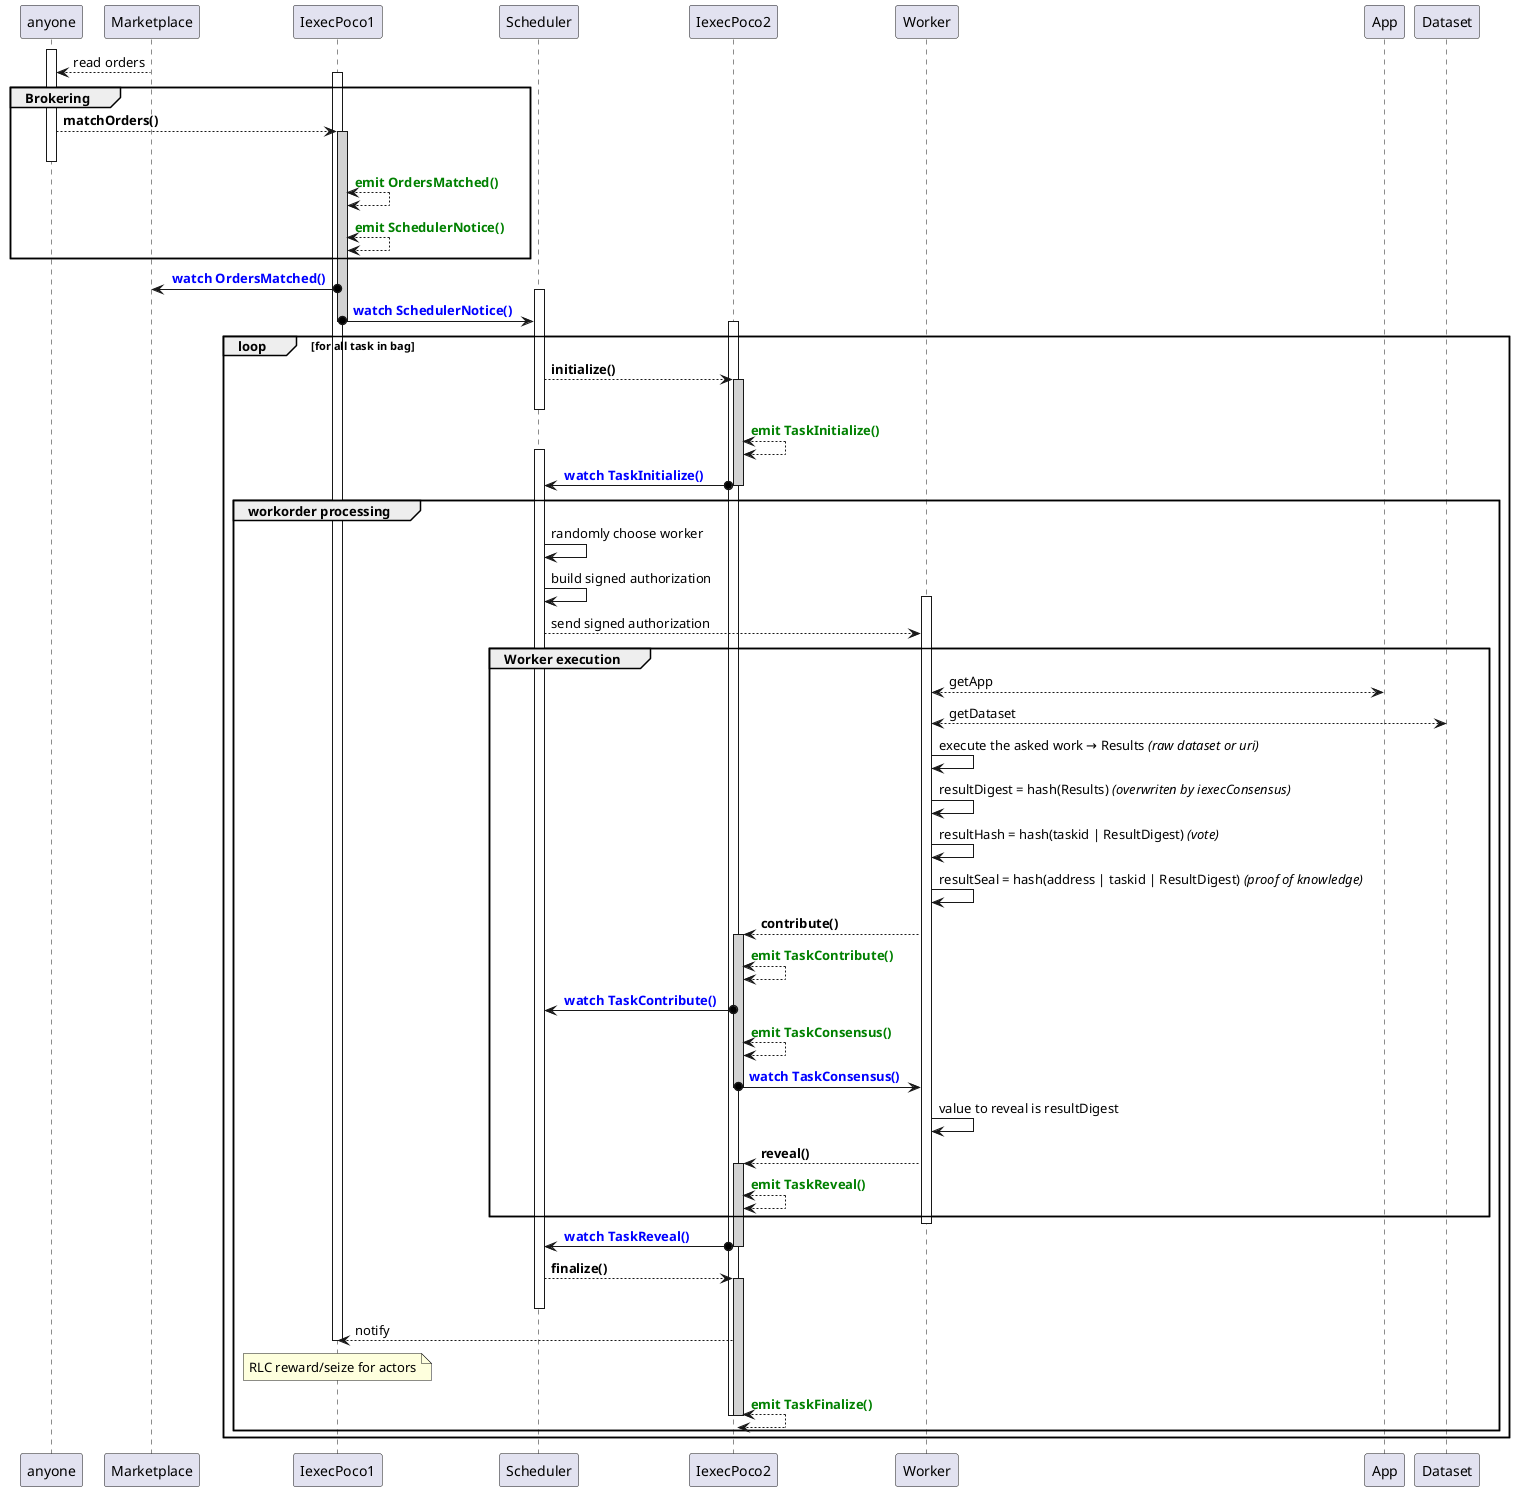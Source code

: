 @startuml

activate anyone
Marketplace --> anyone  : read orders
activate IexecPoco1

group Brokering
	anyone --> IexecPoco1 : <b>matchOrders()
	activate IexecPoco1 #lightgrey
	deactivate anyone
	IexecPoco1 <--> IexecPoco1 : <font color=green><b>emit OrdersMatched()
	IexecPoco1 <--> IexecPoco1 : <font color=green><b>emit SchedulerNotice()
end

IexecPoco1 o-> Marketplace : <font color=blue><b> watch OrdersMatched()
deactivate Marketplace
activate Scheduler
IexecPoco1 o-> Scheduler : <font color=blue><b> watch SchedulerNotice()
deactivate IexecPoco1

loop for all task in bag

	activate IexecPoco2
	Scheduler --> IexecPoco2 : <b>initialize()
	activate IexecPoco2 #lightgrey
	deactivate Scheduler
	IexecPoco2 <--> IexecPoco2 : <font color=green><b>emit TaskInitialize()
	activate Scheduler
	IexecPoco2 o-> Scheduler : <font color=blue><b> watch TaskInitialize()
	deactivate IexecPoco2

	group workorder processing
		Scheduler -> Scheduler : randomly choose worker
		Scheduler -> Scheduler : build signed authorization
		activate Worker
		Scheduler --> Worker : send signed authorization

		group Worker execution
			Worker  <--> App : getApp
			Worker  <--> Dataset : getDataset
			Worker -> Worker : execute the asked work → Results //(raw dataset or uri)//
			Worker -> Worker : resultDigest = hash(Results) //(overwriten by iexecConsensus)//
			Worker -> Worker : resultHash = hash(taskid | ResultDigest) //(vote)//
			Worker -> Worker : resultSeal = hash(address | taskid | ResultDigest) //(proof of knowledge)//
			Worker --> IexecPoco2 : <b>contribute()
			activate IexecPoco2 #lightgrey
			IexecPoco2 <--> IexecPoco2 : <font color=green><b>emit TaskContribute()
			IexecPoco2 o-> Scheduler : <font color=blue><b> watch TaskContribute()
			IexecPoco2 <--> IexecPoco2 : <font color=green><b>emit TaskConsensus()
			IexecPoco2 o-> Worker : <font color=blue><b> watch TaskConsensus()
			deactivate IexecPoco2
			Worker -> Worker : value to reveal is resultDigest
			Worker --> IexecPoco2 : <b>reveal()
			activate IexecPoco2 #lightgrey
			IexecPoco2 <--> IexecPoco2 : <font color=green><b>emit TaskReveal()
			end

		deactivate  Worker

		IexecPoco2 o-> Scheduler : <font color=blue><b> watch TaskReveal()
		deactivate IexecPoco2
		Scheduler --> IexecPoco2 : <b>finalize()
		activate IexecPoco2 #lightgrey
		deactivate Scheduler
		IexecPoco2 --> IexecPoco1 : notify
		note over IexecPoco1 : RLC reward/seize for actors
		deactivate IexecPoco1
		IexecPoco2 <--> IexecPoco2 : <font color=green><b>emit TaskFinalize()
		deactivate IexecPoco2
		deactivate IexecPoco2

	end
end

@enduml
